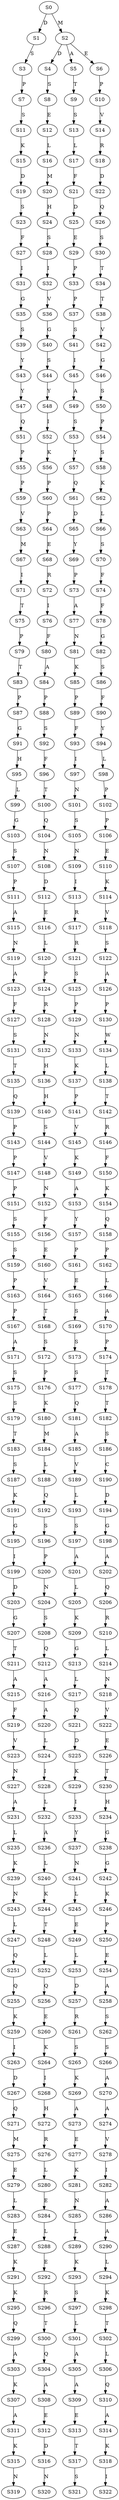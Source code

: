 strict digraph  {
	S0 -> S1 [ label = D ];
	S0 -> S2 [ label = M ];
	S1 -> S3 [ label = S ];
	S2 -> S4 [ label = D ];
	S2 -> S5 [ label = A ];
	S2 -> S6 [ label = E ];
	S3 -> S7 [ label = P ];
	S4 -> S8 [ label = S ];
	S5 -> S9 [ label = T ];
	S6 -> S10 [ label = P ];
	S7 -> S11 [ label = S ];
	S8 -> S12 [ label = E ];
	S9 -> S13 [ label = S ];
	S10 -> S14 [ label = V ];
	S11 -> S15 [ label = K ];
	S12 -> S16 [ label = L ];
	S13 -> S17 [ label = L ];
	S14 -> S18 [ label = R ];
	S15 -> S19 [ label = D ];
	S16 -> S20 [ label = M ];
	S17 -> S21 [ label = F ];
	S18 -> S22 [ label = D ];
	S19 -> S23 [ label = S ];
	S20 -> S24 [ label = H ];
	S21 -> S25 [ label = D ];
	S22 -> S26 [ label = Q ];
	S23 -> S27 [ label = F ];
	S24 -> S28 [ label = S ];
	S25 -> S29 [ label = E ];
	S26 -> S30 [ label = S ];
	S27 -> S31 [ label = I ];
	S28 -> S32 [ label = I ];
	S29 -> S33 [ label = P ];
	S30 -> S34 [ label = T ];
	S31 -> S35 [ label = G ];
	S32 -> S36 [ label = V ];
	S33 -> S37 [ label = P ];
	S34 -> S38 [ label = T ];
	S35 -> S39 [ label = S ];
	S36 -> S40 [ label = G ];
	S37 -> S41 [ label = S ];
	S38 -> S42 [ label = V ];
	S39 -> S43 [ label = Y ];
	S40 -> S44 [ label = S ];
	S41 -> S45 [ label = I ];
	S42 -> S46 [ label = G ];
	S43 -> S47 [ label = Y ];
	S44 -> S48 [ label = Y ];
	S45 -> S49 [ label = A ];
	S46 -> S50 [ label = S ];
	S47 -> S51 [ label = Q ];
	S48 -> S52 [ label = I ];
	S49 -> S53 [ label = S ];
	S50 -> S54 [ label = P ];
	S51 -> S55 [ label = P ];
	S52 -> S56 [ label = K ];
	S53 -> S57 [ label = Y ];
	S54 -> S58 [ label = S ];
	S55 -> S59 [ label = P ];
	S56 -> S60 [ label = P ];
	S57 -> S61 [ label = Q ];
	S58 -> S62 [ label = K ];
	S59 -> S63 [ label = V ];
	S60 -> S64 [ label = P ];
	S61 -> S65 [ label = D ];
	S62 -> S66 [ label = L ];
	S63 -> S67 [ label = M ];
	S64 -> S68 [ label = E ];
	S65 -> S69 [ label = Y ];
	S66 -> S70 [ label = S ];
	S67 -> S71 [ label = I ];
	S68 -> S72 [ label = R ];
	S69 -> S73 [ label = P ];
	S70 -> S74 [ label = F ];
	S71 -> S75 [ label = T ];
	S72 -> S76 [ label = I ];
	S73 -> S77 [ label = A ];
	S74 -> S78 [ label = F ];
	S75 -> S79 [ label = P ];
	S76 -> S80 [ label = F ];
	S77 -> S81 [ label = N ];
	S78 -> S82 [ label = G ];
	S79 -> S83 [ label = T ];
	S80 -> S84 [ label = A ];
	S81 -> S85 [ label = K ];
	S82 -> S86 [ label = S ];
	S83 -> S87 [ label = P ];
	S84 -> S88 [ label = P ];
	S85 -> S89 [ label = P ];
	S86 -> S90 [ label = F ];
	S87 -> S91 [ label = G ];
	S88 -> S92 [ label = S ];
	S89 -> S93 [ label = F ];
	S90 -> S94 [ label = Y ];
	S91 -> S95 [ label = H ];
	S92 -> S96 [ label = F ];
	S93 -> S97 [ label = I ];
	S94 -> S98 [ label = L ];
	S95 -> S99 [ label = L ];
	S96 -> S100 [ label = T ];
	S97 -> S101 [ label = N ];
	S98 -> S102 [ label = P ];
	S99 -> S103 [ label = G ];
	S100 -> S104 [ label = Q ];
	S101 -> S105 [ label = S ];
	S102 -> S106 [ label = P ];
	S103 -> S107 [ label = S ];
	S104 -> S108 [ label = N ];
	S105 -> S109 [ label = N ];
	S106 -> S110 [ label = E ];
	S107 -> S111 [ label = P ];
	S108 -> S112 [ label = D ];
	S109 -> S113 [ label = I ];
	S110 -> S114 [ label = K ];
	S111 -> S115 [ label = A ];
	S112 -> S116 [ label = E ];
	S113 -> S117 [ label = R ];
	S114 -> S118 [ label = V ];
	S115 -> S119 [ label = N ];
	S116 -> S120 [ label = L ];
	S117 -> S121 [ label = R ];
	S118 -> S122 [ label = S ];
	S119 -> S123 [ label = A ];
	S120 -> S124 [ label = P ];
	S121 -> S125 [ label = S ];
	S122 -> S126 [ label = A ];
	S123 -> S127 [ label = F ];
	S124 -> S128 [ label = R ];
	S125 -> S129 [ label = P ];
	S126 -> S130 [ label = P ];
	S127 -> S131 [ label = S ];
	S128 -> S132 [ label = N ];
	S129 -> S133 [ label = N ];
	S130 -> S134 [ label = W ];
	S131 -> S135 [ label = T ];
	S132 -> S136 [ label = H ];
	S133 -> S137 [ label = K ];
	S134 -> S138 [ label = L ];
	S135 -> S139 [ label = Q ];
	S136 -> S140 [ label = H ];
	S137 -> S141 [ label = P ];
	S138 -> S142 [ label = T ];
	S139 -> S143 [ label = P ];
	S140 -> S144 [ label = S ];
	S141 -> S145 [ label = V ];
	S142 -> S146 [ label = R ];
	S143 -> S147 [ label = P ];
	S144 -> S148 [ label = V ];
	S145 -> S149 [ label = K ];
	S146 -> S150 [ label = F ];
	S147 -> S151 [ label = P ];
	S148 -> S152 [ label = N ];
	S149 -> S153 [ label = A ];
	S150 -> S154 [ label = K ];
	S151 -> S155 [ label = S ];
	S152 -> S156 [ label = F ];
	S153 -> S157 [ label = Y ];
	S154 -> S158 [ label = Q ];
	S155 -> S159 [ label = S ];
	S156 -> S160 [ label = E ];
	S157 -> S161 [ label = P ];
	S158 -> S162 [ label = P ];
	S159 -> S163 [ label = P ];
	S160 -> S164 [ label = V ];
	S161 -> S165 [ label = E ];
	S162 -> S166 [ label = L ];
	S163 -> S167 [ label = P ];
	S164 -> S168 [ label = T ];
	S165 -> S169 [ label = S ];
	S166 -> S170 [ label = A ];
	S167 -> S171 [ label = A ];
	S168 -> S172 [ label = S ];
	S169 -> S173 [ label = S ];
	S170 -> S174 [ label = P ];
	S171 -> S175 [ label = S ];
	S172 -> S176 [ label = P ];
	S173 -> S177 [ label = S ];
	S174 -> S178 [ label = T ];
	S175 -> S179 [ label = S ];
	S176 -> S180 [ label = K ];
	S177 -> S181 [ label = Q ];
	S178 -> S182 [ label = T ];
	S179 -> S183 [ label = T ];
	S180 -> S184 [ label = M ];
	S181 -> S185 [ label = A ];
	S182 -> S186 [ label = S ];
	S183 -> S187 [ label = S ];
	S184 -> S188 [ label = L ];
	S185 -> S189 [ label = V ];
	S186 -> S190 [ label = C ];
	S187 -> S191 [ label = K ];
	S188 -> S192 [ label = Q ];
	S189 -> S193 [ label = L ];
	S190 -> S194 [ label = D ];
	S191 -> S195 [ label = G ];
	S192 -> S196 [ label = S ];
	S193 -> S197 [ label = S ];
	S194 -> S198 [ label = G ];
	S195 -> S199 [ label = I ];
	S196 -> S200 [ label = P ];
	S197 -> S201 [ label = A ];
	S198 -> S202 [ label = A ];
	S199 -> S203 [ label = D ];
	S200 -> S204 [ label = N ];
	S201 -> S205 [ label = L ];
	S202 -> S206 [ label = Q ];
	S203 -> S207 [ label = G ];
	S204 -> S208 [ label = S ];
	S205 -> S209 [ label = K ];
	S206 -> S210 [ label = R ];
	S207 -> S211 [ label = T ];
	S208 -> S212 [ label = Q ];
	S209 -> S213 [ label = G ];
	S210 -> S214 [ label = L ];
	S211 -> S215 [ label = A ];
	S212 -> S216 [ label = A ];
	S213 -> S217 [ label = L ];
	S214 -> S218 [ label = N ];
	S215 -> S219 [ label = F ];
	S216 -> S220 [ label = A ];
	S217 -> S221 [ label = Q ];
	S218 -> S222 [ label = V ];
	S219 -> S223 [ label = V ];
	S220 -> S224 [ label = L ];
	S221 -> S225 [ label = D ];
	S222 -> S226 [ label = E ];
	S223 -> S227 [ label = N ];
	S224 -> S228 [ label = I ];
	S225 -> S229 [ label = K ];
	S226 -> S230 [ label = T ];
	S227 -> S231 [ label = A ];
	S228 -> S232 [ label = L ];
	S229 -> S233 [ label = I ];
	S230 -> S234 [ label = H ];
	S231 -> S235 [ label = L ];
	S232 -> S236 [ label = A ];
	S233 -> S237 [ label = Y ];
	S234 -> S238 [ label = G ];
	S235 -> S239 [ label = K ];
	S236 -> S240 [ label = L ];
	S237 -> S241 [ label = N ];
	S238 -> S242 [ label = G ];
	S239 -> S243 [ label = N ];
	S240 -> S244 [ label = K ];
	S241 -> S245 [ label = L ];
	S242 -> S246 [ label = K ];
	S243 -> S247 [ label = L ];
	S244 -> S248 [ label = T ];
	S245 -> S249 [ label = E ];
	S246 -> S250 [ label = P ];
	S247 -> S251 [ label = Q ];
	S248 -> S252 [ label = L ];
	S249 -> S253 [ label = L ];
	S250 -> S254 [ label = E ];
	S251 -> S255 [ label = Q ];
	S252 -> S256 [ label = Q ];
	S253 -> S257 [ label = D ];
	S254 -> S258 [ label = A ];
	S255 -> S259 [ label = K ];
	S256 -> S260 [ label = E ];
	S257 -> S261 [ label = R ];
	S258 -> S262 [ label = S ];
	S259 -> S263 [ label = I ];
	S260 -> S264 [ label = K ];
	S261 -> S265 [ label = S ];
	S262 -> S266 [ label = S ];
	S263 -> S267 [ label = D ];
	S264 -> S268 [ label = I ];
	S265 -> S269 [ label = K ];
	S266 -> S270 [ label = A ];
	S267 -> S271 [ label = Q ];
	S268 -> S272 [ label = H ];
	S269 -> S273 [ label = A ];
	S270 -> S274 [ label = A ];
	S271 -> S275 [ label = M ];
	S272 -> S276 [ label = R ];
	S273 -> S277 [ label = E ];
	S274 -> S278 [ label = V ];
	S275 -> S279 [ label = E ];
	S276 -> S280 [ label = L ];
	S277 -> S281 [ label = K ];
	S278 -> S282 [ label = I ];
	S279 -> S283 [ label = L ];
	S280 -> S284 [ label = E ];
	S281 -> S285 [ label = N ];
	S282 -> S286 [ label = A ];
	S283 -> S287 [ label = E ];
	S284 -> S288 [ label = L ];
	S285 -> S289 [ label = L ];
	S286 -> S290 [ label = A ];
	S287 -> S291 [ label = K ];
	S288 -> S292 [ label = E ];
	S289 -> S293 [ label = K ];
	S290 -> S294 [ label = L ];
	S291 -> S295 [ label = K ];
	S292 -> S296 [ label = R ];
	S293 -> S297 [ label = S ];
	S294 -> S298 [ label = K ];
	S295 -> S299 [ label = Q ];
	S296 -> S300 [ label = T ];
	S297 -> S301 [ label = L ];
	S298 -> S302 [ label = T ];
	S299 -> S303 [ label = A ];
	S300 -> S304 [ label = Q ];
	S301 -> S305 [ label = A ];
	S302 -> S306 [ label = L ];
	S303 -> S307 [ label = K ];
	S304 -> S308 [ label = A ];
	S305 -> S309 [ label = A ];
	S306 -> S310 [ label = Q ];
	S307 -> S311 [ label = A ];
	S308 -> S312 [ label = E ];
	S309 -> S313 [ label = E ];
	S310 -> S314 [ label = A ];
	S311 -> S315 [ label = K ];
	S312 -> S316 [ label = D ];
	S313 -> S317 [ label = T ];
	S314 -> S318 [ label = K ];
	S315 -> S319 [ label = N ];
	S316 -> S320 [ label = N ];
	S317 -> S321 [ label = S ];
	S318 -> S322 [ label = I ];
}
